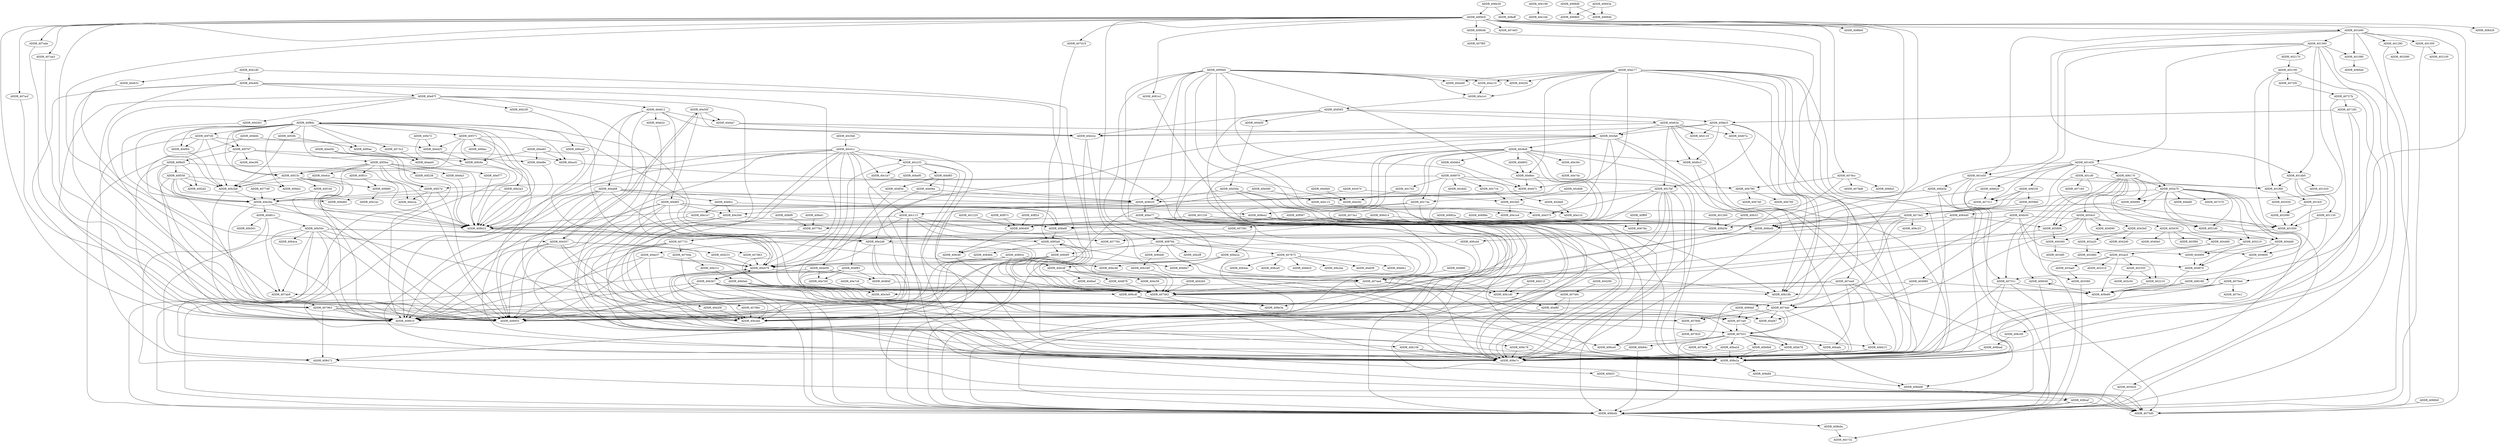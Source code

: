 DiGraph CallGraph{
ADDR_40e0d0->ADDR_406b4b
ADDR_40e0d0->ADDR_40e115
ADDR_40fe0b->ADDR_406b4b
ADDR_40fe0b->ADDR_40ed25
ADDR_4051d0->ADDR_404dd0
ADDR_40f15c->ADDR_40b2b6
ADDR_40f15c->ADDR_408910
ADDR_40f15c->ADDR_408622
ADDR_40f15c->ADDR_40f10d
ADDR_40f15c->ADDR_40fd60
ADDR_40f15c->ADDR_408955
ADDR_40c41c->ADDR_40b479
ADDR_40c41c->ADDR_40c113
ADDR_40c41c->ADDR_407462
ADDR_40c41c->ADDR_40b3a0
ADDR_40c41c->ADDR_408e7c
ADDR_40c41c->ADDR_408910
ADDR_40c41c->ADDR_40b18b
ADDR_40c41c->ADDR_408622
ADDR_40c41c->ADDR_40c1b7
ADDR_40c41c->ADDR_40c233
ADDR_40c41c->ADDR_408955
ADDR_405890->ADDR_404360
ADDR_405890->ADDR_407462
ADDR_40d231->ADDR_40b479
ADDR_402080->ADDR_401000
ADDR_40be2a->ADDR_40bcdf
ADDR_40be2a->ADDR_40bc46
ADDR_40be2a->ADDR_40bbb7
ADDR_40c71b->ADDR_40c5e0
ADDR_40d565->ADDR_40d45f
ADDR_40d565->ADDR_408ec5
ADDR_40d565->ADDR_40e63a
ADDR_40d565->ADDR_406b4b
ADDR_40d565->ADDR_40d2ce
ADDR_404870->ADDR_409e80
ADDR_40e9cc->ADDR_40e1e7
ADDR_40e9cc->ADDR_408ea2
ADDR_40e9cc->ADDR_40e26d
ADDR_40bcdf->ADDR_40dbef
ADDR_40bcdf->ADDR_40d878
ADDR_40bcdf->ADDR_40dc58
ADDR_40bcdf->ADDR_407462
ADDR_4077d0->ADDR_40b26a
ADDR_401db0->ADDR_401000
ADDR_401db0->ADDR_401f60
ADDR_401db0->ADDR_401020
ADDR_401db0->ADDR_401150
ADDR_401000->ADDR_407784
ADDR_40d878->ADDR_407462
ADDR_40863c->ADDR_40b479
ADDR_40863c->ADDR_407462
ADDR_40863c->ADDR_408955
ADDR_40863c->ADDR_408910
ADDR_40863c->ADDR_40bcdf
ADDR_40863c->ADDR_40b3a0
ADDR_40863c->ADDR_40bc46
ADDR_402350->ADDR_403c50
ADDR_402350->ADDR_402210
ADDR_40eb2c->ADDR_407462
ADDR_40cfa6->ADDR_408e8f
ADDR_40cfa6->ADDR_408e2a
ADDR_40cfa6->ADDR_40e375
ADDR_40cfa6->ADDR_408e7c
ADDR_40cfa6->ADDR_408910
ADDR_40cfa6->ADDR_40c8a9
ADDR_40cfa6->ADDR_40e2d6
ADDR_40cfa6->ADDR_408955
ADDR_40dd56->ADDR_40e7b0
ADDR_40dd56->ADDR_40d84f
ADDR_40dd56->ADDR_406b4b
ADDR_40dd56->ADDR_4074dc
ADDR_401450->ADDR_406620
ADDR_401450->ADDR_406b4b
ADDR_401450->ADDR_406170
ADDR_401450->ADDR_401cf0
ADDR_401450->ADDR_406b40
ADDR_401450->ADDR_405a70
ADDR_401450->ADDR_406530
ADDR_401450->ADDR_4064d0
ADDR_40764a->ADDR_40b158
ADDR_40764a->ADDR_40b21c
ADDR_408622->ADDR_4085a9
ADDR_408622->ADDR_407aed
ADDR_40f10d->ADDR_408622
ADDR_40f10d->ADDR_40b26a
ADDR_401080->ADDR_4066ed
ADDR_406c09->ADDR_406bad
ADDR_40bf83->ADDR_40df3d
ADDR_40bf83->ADDR_40e06a
ADDR_40bf83->ADDR_406b4b
ADDR_40bf83->ADDR_4075d0
ADDR_407863->ADDR_40b479
ADDR_40b1d0->ADDR_40af6f
ADDR_406c8f->ADDR_407462
ADDR_401e50->ADDR_401000
ADDR_401e50->ADDR_401f60
ADDR_401e50->ADDR_406b5a
ADDR_401e50->ADDR_40731c
ADDR_404dd0->ADDR_404870
ADDR_404dd0->ADDR_404900
ADDR_404dd0->ADDR_404800
ADDR_401f60->ADDR_402050
ADDR_401f60->ADDR_401fc0
ADDR_40d1d0->ADDR_40e40b
ADDR_40d1d0->ADDR_40e631
ADDR_40d1d0->ADDR_407462
ADDR_40c7bf->ADDR_408e8f
ADDR_40c7bf->ADDR_40c73a
ADDR_40c7bf->ADDR_408e2a
ADDR_40c7bf->ADDR_40e375
ADDR_40c7bf->ADDR_408e7c
ADDR_40c7bf->ADDR_408910
ADDR_40c7bf->ADDR_40e2d6
ADDR_40c7bf->ADDR_408955
ADDR_40fc51->ADDR_406d3b
ADDR_40ff0f->ADDR_40678a
ADDR_408ea2->ADDR_408e7c
ADDR_408ea2->ADDR_408e8f
ADDR_408ea2->ADDR_408e3a
ADDR_40688e->ADDR_406b40
ADDR_4080db->ADDR_407f85
ADDR_4080db->ADDR_40b18b
ADDR_404800->ADDR_409e80
ADDR_40af6f->ADDR_408e7c
ADDR_40af6f->ADDR_40af47
ADDR_40b349->ADDR_407462
ADDR_407aed->ADDR_407ab9
ADDR_407aed->ADDR_407b31
ADDR_407aed->ADDR_407ce0
ADDR_407731->ADDR_40786c
ADDR_407731->ADDR_407863
ADDR_407731->ADDR_408955
ADDR_407731->ADDR_40764a
ADDR_407731->ADDR_408910
ADDR_401560->ADDR_406b4b
ADDR_401560->ADDR_401450
ADDR_401560->ADDR_402170
ADDR_401560->ADDR_401e50
ADDR_401560->ADDR_407311
ADDR_401560->ADDR_406995
ADDR_401560->ADDR_4075d0
ADDR_401560->ADDR_401080
ADDR_401560->ADDR_401db0
ADDR_40c702->ADDR_40ec92
ADDR_405920->ADDR_406b4b
ADDR_40f556->ADDR_40b26a
ADDR_40f556->ADDR_40f2d2
ADDR_40f556->ADDR_406d60
ADDR_40f556->ADDR_40fde2
ADDR_40f556->ADDR_408910
ADDR_40f556->ADDR_40b2b6
ADDR_40f556->ADDR_408955
ADDR_40ef77->ADDR_408622
ADDR_40bb78->ADDR_408e7c
ADDR_40bb78->ADDR_408e2a
ADDR_4069c9->ADDR_4081e1
ADDR_4069c9->ADDR_407ea9
ADDR_4069c9->ADDR_408189
ADDR_4069c9->ADDR_4078cc
ADDR_4069c9->ADDR_407ade
ADDR_4069c9->ADDR_407ab9
ADDR_4069c9->ADDR_407e63
ADDR_4069c9->ADDR_408910
ADDR_4069c9->ADDR_407aa3
ADDR_4069c9->ADDR_407acf
ADDR_4069c9->ADDR_4088e6
ADDR_4069c9->ADDR_407d19
ADDR_4069c9->ADDR_401b90
ADDR_4069c9->ADDR_40876b
ADDR_4069c9->ADDR_407aed
ADDR_4069c9->ADDR_4069a0
ADDR_4069c9->ADDR_408955
ADDR_4069c9->ADDR_4080db
ADDR_4069c9->ADDR_408426
ADDR_40e7b0->ADDR_40e3e0
ADDR_40be77->ADDR_40b479
ADDR_40be77->ADDR_407aed
ADDR_40be77->ADDR_40b3a0
ADDR_40be77->ADDR_40be2a
ADDR_40be77->ADDR_408910
ADDR_40be77->ADDR_408622
ADDR_40be77->ADDR_408955
ADDR_40ed25->ADDR_40fc6e
ADDR_40e40b->ADDR_40b479
ADDR_40e40b->ADDR_407462
ADDR_40e40b->ADDR_40e87f
ADDR_40e40b->ADDR_408910
ADDR_40e40b->ADDR_40b3a0
ADDR_40e40b->ADDR_408955
ADDR_401230->ADDR_406d09
ADDR_401230->ADDR_406b40
ADDR_406170->ADDR_4051d0
ADDR_406170->ADDR_406b4b
ADDR_406170->ADDR_405a70
ADDR_406170->ADDR_4054c0
ADDR_406170->ADDR_405890
ADDR_406170->ADDR_405630
ADDR_406170->ADDR_406995
ADDR_406170->ADDR_406040
ADDR_406170->ADDR_404dd0
ADDR_409c78->ADDR_408e7c
ADDR_409c78->ADDR_408e2a
ADDR_40c1b7->ADDR_409029
ADDR_40e87f->ADDR_408e2a
ADDR_40e87f->ADDR_408e7c
ADDR_40e87f->ADDR_40d263
ADDR_40e87f->ADDR_408910
ADDR_40e87f->ADDR_40e812
ADDR_40e87f->ADDR_40d1f0
ADDR_40e87f->ADDR_408955
ADDR_40f238->ADDR_408622
ADDR_40ff24->ADDR_406d09
ADDR_40749c->ADDR_408e7c
ADDR_40749c->ADDR_40af6f
ADDR_40731c->ADDR_408e7c
ADDR_40731c->ADDR_409e80
ADDR_40731c->ADDR_408e2a
ADDR_40731c->ADDR_4075d0
ADDR_409029->ADDR_408622
ADDR_409029->ADDR_40c113
ADDR_409029->ADDR_40be77
ADDR_40a210->ADDR_40a1e1
ADDR_407963->ADDR_408472
ADDR_407963->ADDR_40b479
ADDR_407963->ADDR_408910
ADDR_407963->ADDR_40784b
ADDR_407963->ADDR_40b3a0
ADDR_407963->ADDR_408955
ADDR_406040->ADDR_409e80
ADDR_406040->ADDR_406040
ADDR_406040->ADDR_406b4b
ADDR_4070ed->ADDR_408e7c
ADDR_4070ed->ADDR_408e2a
ADDR_4070ed->ADDR_4070c1
ADDR_4070ed->ADDR_409e80
ADDR_40b84c->ADDR_408472
ADDR_40b84c->ADDR_406b4b
ADDR_405630->ADDR_4040e0
ADDR_405630->ADDR_404460
ADDR_405630->ADDR_404800
ADDR_405630->ADDR_403f90
ADDR_402ac0->ADDR_402350
ADDR_402ac0->ADDR_403ae0
ADDR_402ac0->ADDR_402310
ADDR_402ac0->ADDR_402210
ADDR_402ac0->ADDR_409e80
ADDR_402ac0->ADDR_403580
ADDR_4064d0->ADDR_406b40
ADDR_4064d0->ADDR_407462
ADDR_4064d0->ADDR_405890
ADDR_40786c->ADDR_40b3a0
ADDR_4073e2->ADDR_407784
ADDR_4073e2->ADDR_40af47
ADDR_4073e2->ADDR_4074dc
ADDR_4073e2->ADDR_406d3b
ADDR_4073e2->ADDR_406c25
ADDR_4073e2->ADDR_40776d
ADDR_40e557->ADDR_40b479
ADDR_40e557->ADDR_40d231
ADDR_40e557->ADDR_40e50f
ADDR_40e557->ADDR_408910
ADDR_40e557->ADDR_40b3a0
ADDR_40e557->ADDR_40d29f
ADDR_40e557->ADDR_408955
ADDR_40b2a3->ADDR_408622
ADDR_40b2a3->ADDR_40b26a
ADDR_408dd8->ADDR_408caf
ADDR_404b50->ADDR_4051d0
ADDR_404b50->ADDR_404980
ADDR_404b50->ADDR_404900
ADDR_404b50->ADDR_406b40
ADDR_404b50->ADDR_404870
ADDR_404b50->ADDR_4074dc
ADDR_40fc6e->ADDR_408622
ADDR_40fc6e->ADDR_40f15c
ADDR_40fc6e->ADDR_40f8dc
ADDR_402210->ADDR_409e80
ADDR_40f2fb->ADDR_40f0ae
ADDR_40f2fb->ADDR_40b2b6
ADDR_40e7c6->ADDR_40e3e0
ADDR_40e1e7->ADDR_408e7c
ADDR_40e1e7->ADDR_408e8f
ADDR_40efca->ADDR_408622
ADDR_40efca->ADDR_40b2b6
ADDR_40d07a->ADDR_40b18b
ADDR_407d19->ADDR_4085a9
ADDR_40e812->ADDR_408e2a
ADDR_40e812->ADDR_407462
ADDR_40e812->ADDR_40eb2c
ADDR_40e812->ADDR_408e7c
ADDR_40e812->ADDR_40d2ce
ADDR_40e812->ADDR_40ea68
ADDR_40e812->ADDR_40e4a7
ADDR_401cf0->ADDR_401000
ADDR_401cf0->ADDR_401f60
ADDR_401cf0->ADDR_407165
ADDR_401cf0->ADDR_40731c
ADDR_401220->ADDR_406d09
ADDR_406cd4->ADDR_406c4f
ADDR_406cd4->ADDR_406c8f
ADDR_40b9b8->ADDR_408e7c
ADDR_40b9b8->ADDR_408e2a
ADDR_4081e1->ADDR_40b1d0
ADDR_407ea9->ADDR_40b1d0
ADDR_407ea9->ADDR_40bafa
ADDR_407ea9->ADDR_408dd8
ADDR_407ea9->ADDR_407462
ADDR_407ea9->ADDR_40bb15
ADDR_40f6d5->ADDR_40b26a
ADDR_40f6d5->ADDR_40f2d2
ADDR_40f6d5->ADDR_408910
ADDR_40f6d5->ADDR_40f556
ADDR_40f6d5->ADDR_40ecca
ADDR_40f6d5->ADDR_408955
ADDR_405210->ADDR_404870
ADDR_405210->ADDR_404900
ADDR_40d263->ADDR_40b3a0
ADDR_402a20->ADDR_4029b0
ADDR_40d11f->ADDR_40b1d0
ADDR_40bf1f->ADDR_4075d0
ADDR_4042b0->ADDR_407462
ADDR_40c670->ADDR_40c5e0
ADDR_40c670->ADDR_406b4b
ADDR_40f087->ADDR_406d09
ADDR_40f087->ADDR_406b40
ADDR_40b2b6->ADDR_40b26a
ADDR_40b2b6->ADDR_408910
ADDR_40c5e0->ADDR_40e1e4
ADDR_40c5e0->ADDR_40e1c5
ADDR_40e115->ADDR_40e1e4
ADDR_40e115->ADDR_40e1c5
ADDR_40e4a7->ADDR_40cfa6
ADDR_40e4a7->ADDR_40d2ce
ADDR_40b50e->ADDR_408472
ADDR_40b50e->ADDR_4085a9
ADDR_40b50e->ADDR_408e2a
ADDR_40b50e->ADDR_40b3a0
ADDR_40b50e->ADDR_407ab9
ADDR_40b50e->ADDR_408910
ADDR_40b50e->ADDR_408e7c
ADDR_40b50e->ADDR_408955
ADDR_40b50e->ADDR_40b479
ADDR_40b50e->ADDR_40b4ca
ADDR_40784b->ADDR_407820
ADDR_406d09->ADDR_406c8f
ADDR_40ed5b->ADDR_40fc6e
ADDR_40ed5b->ADDR_406b4b
ADDR_4072f4->ADDR_40727b
ADDR_40fed1->ADDR_40776d
ADDR_40f0ae->ADDR_40aeb0
ADDR_405a70->ADDR_4051d0
ADDR_405a70->ADDR_406b4b
ADDR_405a70->ADDR_40ebf0
ADDR_405a70->ADDR_405210
ADDR_405a70->ADDR_405920
ADDR_405a70->ADDR_405890
ADDR_405a70->ADDR_407311
ADDR_405a70->ADDR_406995
ADDR_405a70->ADDR_404dd0
ADDR_405a70->ADDR_407570
ADDR_405a70->ADDR_404800
ADDR_402170->ADDR_402190
ADDR_40b158->ADDR_408e7c
ADDR_40b158->ADDR_408e2a
ADDR_40d29f->ADDR_40b3a0
ADDR_40e199->ADDR_40e1bb
ADDR_40bb15->ADDR_408e7c
ADDR_40bb15->ADDR_408e2a
ADDR_406d3b->ADDR_406cd4
ADDR_40776d->ADDR_407731
ADDR_4073c2->ADDR_40aeb0
ADDR_40d81c->ADDR_407ab9
ADDR_40d81c->ADDR_40b501
ADDR_40d81c->ADDR_408caf
ADDR_40d81c->ADDR_40b50e
ADDR_40a277->ADDR_406b4b
ADDR_40a277->ADDR_407462
ADDR_40a277->ADDR_408e7c
ADDR_40a277->ADDR_409029
ADDR_40a277->ADDR_40a210
ADDR_40a277->ADDR_40b18b
ADDR_40a277->ADDR_40d4d0
ADDR_40a277->ADDR_40a1e1
ADDR_40a277->ADDR_40d47c
ADDR_40a277->ADDR_40d6ec
ADDR_40a277->ADDR_40d2f4
ADDR_40a277->ADDR_409ce0
ADDR_40a277->ADDR_408e2a
ADDR_404460->ADDR_402ac0
ADDR_404460->ADDR_4029b0
ADDR_40f8dc->ADDR_40f2fb
ADDR_40f8dc->ADDR_40b26a
ADDR_40f8dc->ADDR_407784
ADDR_40f8dc->ADDR_40f767
ADDR_40f8dc->ADDR_4073c2
ADDR_40f8dc->ADDR_40f0ae
ADDR_40f8dc->ADDR_40f15c
ADDR_40f8dc->ADDR_40ef04
ADDR_40f8dc->ADDR_40f7d5
ADDR_40f8dc->ADDR_408622
ADDR_40f8dc->ADDR_40f371
ADDR_40f8dc->ADDR_40b2b6
ADDR_40f8dc->ADDR_406cad
ADDR_40f8dc->ADDR_40f27d
ADDR_40f8dc->ADDR_40fde2
ADDR_40f8dc->ADDR_40ecd1
ADDR_40e50f->ADDR_40e8f3
ADDR_40e50f->ADDR_40e4a7
ADDR_40e50f->ADDR_40d2ce
ADDR_40e50f->ADDR_40e557
ADDR_40d45f->ADDR_40d30a
ADDR_40ea68->ADDR_408e8f
ADDR_40ea68->ADDR_408e2a
ADDR_40ea68->ADDR_40e375
ADDR_40ea68->ADDR_408e7c
ADDR_40ea68->ADDR_408910
ADDR_40ea68->ADDR_40e2d6
ADDR_40ea68->ADDR_40e9cc
ADDR_40ea68->ADDR_408955
ADDR_40d0c3->ADDR_408e7c
ADDR_40d0c3->ADDR_408e2a
ADDR_40ae37->ADDR_40b3a0
ADDR_40ae37->ADDR_408955
ADDR_40ae37->ADDR_408910
ADDR_40ae37->ADDR_407462
ADDR_40ae37->ADDR_40b479
ADDR_40e39c->ADDR_40e7dc
ADDR_40e2d6->ADDR_40b3a0
ADDR_40e2d6->ADDR_408955
ADDR_40e2d6->ADDR_408910
ADDR_40e2d6->ADDR_40b479
ADDR_401280->ADDR_402090
ADDR_401280->ADDR_406b4b
ADDR_408189->ADDR_409e80
ADDR_408189->ADDR_40b18b
ADDR_4084b8->ADDR_40b349
ADDR_40e631->ADDR_40e557
ADDR_40b3b7->ADDR_40b479
ADDR_40b3b7->ADDR_407462
ADDR_40b3b7->ADDR_408e7c
ADDR_40b3b7->ADDR_408910
ADDR_40b3b7->ADDR_407ce0
ADDR_40b3b7->ADDR_40784b
ADDR_40b3b7->ADDR_40b3a0
ADDR_40b3b7->ADDR_40b18b
ADDR_40b3b7->ADDR_407b31
ADDR_40b3b7->ADDR_408955
ADDR_40b26a->ADDR_408622
ADDR_40b26a->ADDR_408955
ADDR_40b26a->ADDR_408910
ADDR_40b26a->ADDR_40d81c
ADDR_40d84f->ADDR_407462
ADDR_406d14->ADDR_406c8f
ADDR_406d14->ADDR_406b40
ADDR_40c5b6->ADDR_40c41c
ADDR_406bad->ADDR_408e7c
ADDR_406bad->ADDR_408e2a
ADDR_40ba2d->ADDR_408e7c
ADDR_40ba2d->ADDR_408e2a
ADDR_40ef04->ADDR_40b2b6
ADDR_407aa3->ADDR_407963
ADDR_4066b0->ADDR_4075d0
ADDR_40b790->ADDR_40b700
ADDR_40b790->ADDR_40b740
ADDR_40ee65->ADDR_40fc6e
ADDR_40ee65->ADDR_40ecd1
ADDR_40ee65->ADDR_406b4b
ADDR_40ee65->ADDR_40ed8e
ADDR_40d6ec->ADDR_408e7c
ADDR_40d6ec->ADDR_409029
ADDR_40d6ec->ADDR_40d47c
ADDR_408caf->ADDR_40c732
ADDR_408caf->ADDR_406b4b
ADDR_408caf->ADDR_4075d0
ADDR_40b479->ADDR_40b3b7
ADDR_40b479->ADDR_407aed
ADDR_408e2a->ADDR_408dfd
ADDR_40c6e9->ADDR_40e1c5
ADDR_40b21c->ADDR_40b0ab
ADDR_403ae0->ADDR_403580
ADDR_407ce0->ADDR_407b31
ADDR_407ce0->ADDR_40bb78
ADDR_402190->ADDR_401000
ADDR_402190->ADDR_401f60
ADDR_402190->ADDR_406c09
ADDR_402190->ADDR_4072f4
ADDR_4084f5->ADDR_40b3a0
ADDR_4084f5->ADDR_408955
ADDR_4084f5->ADDR_408910
ADDR_4084f5->ADDR_40bbb7
ADDR_4084f5->ADDR_40b479
ADDR_40d2ce->ADDR_408e7c
ADDR_40d2ce->ADDR_408e2a
ADDR_40fd60->ADDR_40e1bc
ADDR_407b31->ADDR_408dd8
ADDR_407b31->ADDR_406b4b
ADDR_407b31->ADDR_40ba2d
ADDR_407b31->ADDR_40bb78
ADDR_407b31->ADDR_40b84c
ADDR_407b31->ADDR_40bafa
ADDR_407b31->ADDR_407b0b
ADDR_407b31->ADDR_40bb15
ADDR_407b31->ADDR_409ce0
ADDR_407b31->ADDR_40b9b8
ADDR_406cad->ADDR_406c4f
ADDR_4059b0->ADDR_4073e2
ADDR_4059b0->ADDR_404b50
ADDR_40e8f3->ADDR_408e8f
ADDR_40e8f3->ADDR_408e2a
ADDR_40e8f3->ADDR_40e375
ADDR_40e8f3->ADDR_408e7c
ADDR_40e8f3->ADDR_40e26d
ADDR_40e8f3->ADDR_408910
ADDR_40e8f3->ADDR_40e2d6
ADDR_40e8f3->ADDR_408955
ADDR_4074dc->ADDR_40784b
ADDR_4074dc->ADDR_407b31
ADDR_4074dc->ADDR_408e7c
ADDR_4074dc->ADDR_40af47
ADDR_4074dc->ADDR_407ce0
ADDR_402050->ADDR_402080
ADDR_4085a9->ADDR_4084f5
ADDR_4085a9->ADDR_40b1d0
ADDR_4085a9->ADDR_408484
ADDR_4085a9->ADDR_407462
ADDR_4078cc->ADDR_4078a8
ADDR_4078cc->ADDR_40b6cf
ADDR_4078cc->ADDR_40b790
ADDR_4078cc->ADDR_40776d
ADDR_40efa3->ADDR_408622
ADDR_407462->ADDR_408e7c
ADDR_407462->ADDR_408e3a
ADDR_407ab9->ADDR_407963
ADDR_40fef9->ADDR_40776d
ADDR_4054c0->ADDR_4043b0
ADDR_4054c0->ADDR_407462
ADDR_4054c0->ADDR_405210
ADDR_4054c0->ADDR_405890
ADDR_4054c0->ADDR_404090
ADDR_4054c0->ADDR_4074dc
ADDR_40e06a->ADDR_40df83
ADDR_40e06a->ADDR_409029
ADDR_40f7d5->ADDR_408472
ADDR_40f7d5->ADDR_40f767
ADDR_40f7d5->ADDR_40ef04
ADDR_40f7d5->ADDR_408622
ADDR_40f7d5->ADDR_40ed8e
ADDR_40f7d5->ADDR_40b2b6
ADDR_40c6b6->ADDR_40c5e0
ADDR_40e63a->ADDR_408e7c
ADDR_40e63a->ADDR_40cfa6
ADDR_40e63a->ADDR_40d0c3
ADDR_40e63a->ADDR_40d119
ADDR_40e63a->ADDR_40d07a
ADDR_40e63a->ADDR_40c7bf
ADDR_40e63a->ADDR_40d2ce
ADDR_407311->ADDR_406b40
ADDR_406b36->ADDR_408aff
ADDR_406b36->ADDR_4069c9
ADDR_406995->ADDR_4073e2
ADDR_406c4f->ADDR_409ce0
ADDR_406c4f->ADDR_4074dc
ADDR_406c4f->ADDR_409c78
ADDR_408dfd->ADDR_408dd8
ADDR_40f01c->ADDR_40fd60
ADDR_403580->ADDR_406b4b
ADDR_40c73a->ADDR_408e7c
ADDR_40c73a->ADDR_408ea2
ADDR_40c73a->ADDR_40e26d
ADDR_40dc58->ADDR_407462
ADDR_40d47c->ADDR_409029
ADDR_408e7c->ADDR_4085a9
ADDR_40ecd1->ADDR_40ec92
ADDR_407875->ADDR_408472
ADDR_407875->ADDR_408ca0
ADDR_407875->ADDR_40b6c0
ADDR_407875->ADDR_40b2ee
ADDR_407875->ADDR_40af38
ADDR_407875->ADDR_40b6b1
ADDR_407875->ADDR_40b4ac
ADDR_40c113->ADDR_40b479
ADDR_40c113->ADDR_407aed
ADDR_40c113->ADDR_407462
ADDR_40c113->ADDR_40b3a0
ADDR_40c113->ADDR_408910
ADDR_40c113->ADDR_408622
ADDR_40c113->ADDR_408955
ADDR_401b90->ADDR_406b4b
ADDR_401b90->ADDR_401560
ADDR_401b90->ADDR_401e50
ADDR_401b90->ADDR_4075d0
ADDR_401b90->ADDR_401080
ADDR_401b90->ADDR_401280
ADDR_401b90->ADDR_401300
ADDR_401b90->ADDR_401db0
ADDR_404290->ADDR_40749c
ADDR_40d802->ADDR_40d6ec
ADDR_40d30a->ADDR_408e7c
ADDR_40d30a->ADDR_409029
ADDR_40d30a->ADDR_408e2a
ADDR_40d30a->ADDR_4075d0
ADDR_40fe72->ADDR_406b4b
ADDR_40fe72->ADDR_40ed25
ADDR_408e8f->ADDR_4085a9
ADDR_407185->ADDR_408e7c
ADDR_407185->ADDR_408ec5
ADDR_407185->ADDR_408e2a
ADDR_4073a1->ADDR_407391
ADDR_4073a1->ADDR_406b40
ADDR_406b5a->ADDR_408e7c
ADDR_406b5a->ADDR_408e2a
ADDR_406b5a->ADDR_406d60
ADDR_407ade->ADDR_407963
ADDR_408970->ADDR_40c6d2
ADDR_408970->ADDR_406b4b
ADDR_408970->ADDR_40c6e9
ADDR_408970->ADDR_40b790
ADDR_408970->ADDR_40c702
ADDR_408970->ADDR_40c71b
ADDR_408970->ADDR_40f27d
ADDR_401150->ADDR_401000
ADDR_401150->ADDR_4070ed
ADDR_40682a->ADDR_406b40
ADDR_40682a->ADDR_40678a
ADDR_40dbef->ADDR_407462
ADDR_40d4b4->ADDR_40d47c
ADDR_40a1e1->ADDR_40d565
ADDR_401260->ADDR_406d3b
ADDR_40ed8e->ADDR_408622
ADDR_40f371->ADDR_407784
ADDR_40f371->ADDR_406b4b
ADDR_40f371->ADDR_40fdac
ADDR_40f371->ADDR_40b2b6
ADDR_40f371->ADDR_408622
ADDR_40f371->ADDR_40ed25
ADDR_40f371->ADDR_40b2a3
ADDR_406b40->ADDR_407462
ADDR_404360->ADDR_4034f0
ADDR_401300->ADDR_402100
ADDR_401300->ADDR_406b4b
ADDR_406620->ADDR_407311
ADDR_406620->ADDR_406b40
ADDR_4068d6->ADDR_4068b0
ADDR_4068d6->ADDR_40684b
ADDR_4043b0->ADDR_4042d0
ADDR_4043b0->ADDR_404360
ADDR_4043b0->ADDR_402a20
ADDR_406530->ADDR_4073e2
ADDR_406530->ADDR_4059b0
ADDR_406530->ADDR_407311
ADDR_406530->ADDR_406b40
ADDR_408b9a->ADDR_40c732
ADDR_40b0ab->ADDR_408e7c
ADDR_40b0ab->ADDR_408e3a
ADDR_40b0ab->ADDR_4074dc
ADDR_40b0ab->ADDR_407462
ADDR_40b0ab->ADDR_40af47
ADDR_40df3d->ADDR_40dd56
ADDR_40df3d->ADDR_409029
ADDR_40d86f->ADDR_407aed
ADDR_40b18b->ADDR_4074dc
ADDR_404900->ADDR_404870
ADDR_40d1f0->ADDR_40b479
ADDR_40f3ba->ADDR_40f27d
ADDR_40f3ba->ADDR_40efa3
ADDR_40f3ba->ADDR_40ef77
ADDR_40f3ba->ADDR_40f15c
ADDR_40f3ba->ADDR_408910
ADDR_40f3ba->ADDR_408622
ADDR_40f3ba->ADDR_40efca
ADDR_40f3ba->ADDR_40f238
ADDR_40f3ba->ADDR_408955
ADDR_40f3ba->ADDR_40f01c
ADDR_40727b->ADDR_408e7c
ADDR_40727b->ADDR_407185
ADDR_40727b->ADDR_408e2a
ADDR_40693a->ADDR_4068b0
ADDR_40693a->ADDR_40684b
ADDR_40f27d->ADDR_40b26a
ADDR_40f27d->ADDR_408955
ADDR_40f27d->ADDR_408910
ADDR_40f27d->ADDR_40ecca
ADDR_408ec5->ADDR_408e7c
ADDR_408ec5->ADDR_40cfa6
ADDR_408ec5->ADDR_40d0c3
ADDR_408ec5->ADDR_40d119
ADDR_408ec5->ADDR_40d07a
ADDR_408ec5->ADDR_40c7bf
ADDR_408ec5->ADDR_40d2ce
ADDR_407391->ADDR_40ae37
ADDR_406b4b->ADDR_408b9a
ADDR_40f767->ADDR_40f15c
ADDR_40f767->ADDR_40ecd1
ADDR_40f767->ADDR_40ec98
ADDR_40f767->ADDR_40f6d5
ADDR_40f767->ADDR_40f3ba
ADDR_404980->ADDR_4074dc
ADDR_404980->ADDR_407462
ADDR_404980->ADDR_409e80
ADDR_40f07c->ADDR_406d09
ADDR_40c233->ADDR_40bf83
ADDR_40c233->ADDR_406b4b
ADDR_40c233->ADDR_40bef0
ADDR_40c233->ADDR_40bf1f
ADDR_40c233->ADDR_40c1b7
ADDR_40c233->ADDR_4075d0
ADDR_407acf->ADDR_407963
ADDR_4090b0->ADDR_406b4b
ADDR_4090b0->ADDR_407462
ADDR_4090b0->ADDR_408e7c
ADDR_4090b0->ADDR_409029
ADDR_4090b0->ADDR_40a210
ADDR_4090b0->ADDR_40b18b
ADDR_4090b0->ADDR_40d4d0
ADDR_4090b0->ADDR_40a1e1
ADDR_4090b0->ADDR_40d47c
ADDR_4090b0->ADDR_40d6ec
ADDR_4090b0->ADDR_40d2f4
ADDR_4090b0->ADDR_409ce0
ADDR_4090b0->ADDR_408e2a
ADDR_40c8a9->ADDR_408e8f
ADDR_40c8a9->ADDR_40c73a
ADDR_40c8a9->ADDR_40e39c
ADDR_40c8a9->ADDR_406b4b
ADDR_40c8a9->ADDR_40d4b4
ADDR_40c8a9->ADDR_408e7c
ADDR_40c8a9->ADDR_40d0c3
ADDR_40c8a9->ADDR_40d802
ADDR_40c8a9->ADDR_408622
ADDR_40c8a9->ADDR_40e3e0
ADDR_40c8a9->ADDR_408ea2
ADDR_40c8a9->ADDR_408e2a
ADDR_40e0b0->ADDR_40ec92
ADDR_40876b->ADDR_4084f5
ADDR_40876b->ADDR_4084b8
ADDR_40876b->ADDR_40b1d0
ADDR_40876b->ADDR_40b2ff
ADDR_40876b->ADDR_407875
ADDR_40df83->ADDR_40e7b0
ADDR_40df83->ADDR_4075d0
ADDR_40df83->ADDR_40d84f
ADDR_40df83->ADDR_406b4b
ADDR_40df83->ADDR_4074dc
ADDR_4069a0->ADDR_40784b
ADDR_4069a0->ADDR_407b31
ADDR_4069a0->ADDR_407ce0
ADDR_40e26d->ADDR_408e7c
ADDR_40e26d->ADDR_408e8f
ADDR_40e26d->ADDR_408e2a
ADDR_401fc0->ADDR_40731c
ADDR_401fc0->ADDR_402080
}
